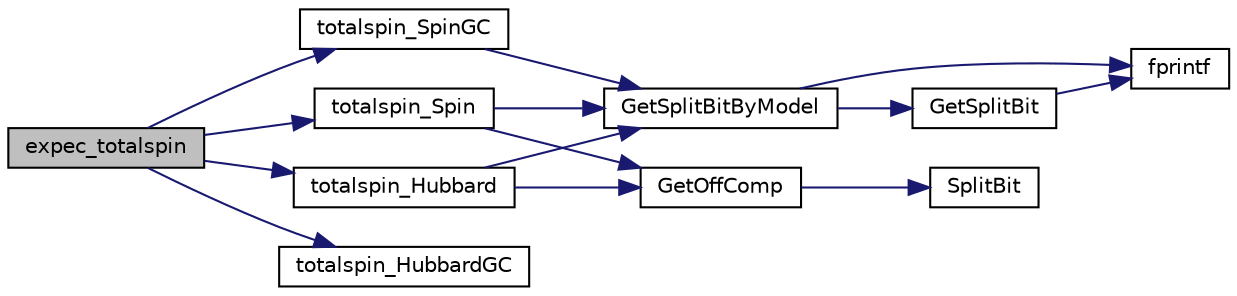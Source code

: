 digraph "expec_totalspin"
{
 // INTERACTIVE_SVG=YES
  edge [fontname="Helvetica",fontsize="10",labelfontname="Helvetica",labelfontsize="10"];
  node [fontname="Helvetica",fontsize="10",shape=record];
  rankdir="LR";
  Node1 [label="expec_totalspin",height=0.2,width=0.4,color="black", fillcolor="grey75", style="filled", fontcolor="black"];
  Node1 -> Node2 [color="midnightblue",fontsize="10",style="solid",fontname="Helvetica"];
  Node2 [label="totalspin_Spin",height=0.2,width=0.4,color="black", fillcolor="white", style="filled",URL="$expec__totalspin_8c.html#a19a30df063d280a18c9ebaa4f727f844"];
  Node2 -> Node3 [color="midnightblue",fontsize="10",style="solid",fontname="Helvetica"];
  Node3 [label="GetSplitBitByModel",height=0.2,width=0.4,color="black", fillcolor="white", style="filled",URL="$bitcalc_8c.html#a78387adc1f4e171d3796235adfcbd87e"];
  Node3 -> Node4 [color="midnightblue",fontsize="10",style="solid",fontname="Helvetica"];
  Node4 [label="fprintf",height=0.2,width=0.4,color="black", fillcolor="white", style="filled",URL="$xfreemem__large_8c.html#a5c1bb0da45eec945c4cc3233c7d8427e"];
  Node3 -> Node5 [color="midnightblue",fontsize="10",style="solid",fontname="Helvetica"];
  Node5 [label="GetSplitBit",height=0.2,width=0.4,color="black", fillcolor="white", style="filled",URL="$bitcalc_8c.html#a8151401358ba31213a5bb228b9b57cfc"];
  Node5 -> Node4 [color="midnightblue",fontsize="10",style="solid",fontname="Helvetica"];
  Node2 -> Node6 [color="midnightblue",fontsize="10",style="solid",fontname="Helvetica"];
  Node6 [label="GetOffComp",height=0.2,width=0.4,color="black", fillcolor="white", style="filled",URL="$bitcalc_8c.html#ad51df85af8483eabad4118703003fc46"];
  Node6 -> Node7 [color="midnightblue",fontsize="10",style="solid",fontname="Helvetica"];
  Node7 [label="SplitBit",height=0.2,width=0.4,color="black", fillcolor="white", style="filled",URL="$bitcalc_8c.html#ab40eb71d64770d5a59334e8c0aed3d50"];
  Node1 -> Node8 [color="midnightblue",fontsize="10",style="solid",fontname="Helvetica"];
  Node8 [label="totalspin_SpinGC",height=0.2,width=0.4,color="black", fillcolor="white", style="filled",URL="$expec__totalspin_8c.html#a49abbebacc35894a580a6b202414ca3e"];
  Node8 -> Node3 [color="midnightblue",fontsize="10",style="solid",fontname="Helvetica"];
  Node1 -> Node9 [color="midnightblue",fontsize="10",style="solid",fontname="Helvetica"];
  Node9 [label="totalspin_Hubbard",height=0.2,width=0.4,color="black", fillcolor="white", style="filled",URL="$expec__totalspin_8c.html#a747b2d6e3c6a537e4cda730ee9037249"];
  Node9 -> Node3 [color="midnightblue",fontsize="10",style="solid",fontname="Helvetica"];
  Node9 -> Node6 [color="midnightblue",fontsize="10",style="solid",fontname="Helvetica"];
  Node1 -> Node10 [color="midnightblue",fontsize="10",style="solid",fontname="Helvetica"];
  Node10 [label="totalspin_HubbardGC",height=0.2,width=0.4,color="black", fillcolor="white", style="filled",URL="$expec__totalspin_8c.html#a389323595316ed6d873ec6c0c14f4e48"];
}

